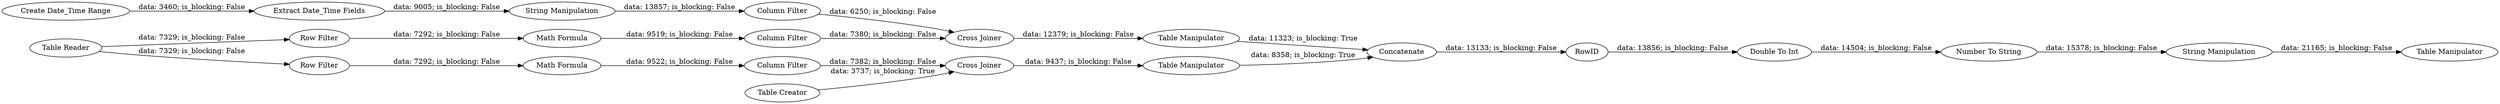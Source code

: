 digraph {
	"-1268006809939901498_21" [label="Number To String"]
	"-1268006809939901498_4" [label="Extract Date_Time Fields"]
	"-1268006809939901498_1" [label="Table Reader"]
	"-1268006809939901498_5" [label="Math Formula"]
	"-1268006809939901498_6" [label="Row Filter"]
	"-1268006809939901498_19" [label=RowID]
	"-1268006809939901498_12" [label="Column Filter"]
	"-1268006809939901498_11" [label="Column Filter"]
	"-1268006809939901498_15" [label="Cross Joiner"]
	"-1268006809939901498_23" [label="Table Manipulator"]
	"-1268006809939901498_17" [label=Concatenate]
	"-1268006809939901498_20" [label="String Manipulation"]
	"-1268006809939901498_8" [label="Math Formula"]
	"-1268006809939901498_10" [label="Cross Joiner"]
	"-1268006809939901498_13" [label="Table Manipulator"]
	"-1268006809939901498_16" [label="Column Filter"]
	"-1268006809939901498_2" [label="Create Date_Time Range"]
	"-1268006809939901498_9" [label="String Manipulation"]
	"-1268006809939901498_7" [label="Row Filter"]
	"-1268006809939901498_14" [label="Table Creator"]
	"-1268006809939901498_18" [label="Table Manipulator"]
	"-1268006809939901498_22" [label="Double To Int"]
	"-1268006809939901498_1" -> "-1268006809939901498_7" [label="data: 7329; is_blocking: False"]
	"-1268006809939901498_19" -> "-1268006809939901498_22" [label="data: 13856; is_blocking: False"]
	"-1268006809939901498_1" -> "-1268006809939901498_6" [label="data: 7329; is_blocking: False"]
	"-1268006809939901498_13" -> "-1268006809939901498_17" [label="data: 11323; is_blocking: True"]
	"-1268006809939901498_7" -> "-1268006809939901498_8" [label="data: 7292; is_blocking: False"]
	"-1268006809939901498_14" -> "-1268006809939901498_15" [label="data: 3737; is_blocking: True"]
	"-1268006809939901498_15" -> "-1268006809939901498_18" [label="data: 9437; is_blocking: False"]
	"-1268006809939901498_6" -> "-1268006809939901498_5" [label="data: 7292; is_blocking: False"]
	"-1268006809939901498_4" -> "-1268006809939901498_9" [label="data: 9005; is_blocking: False"]
	"-1268006809939901498_22" -> "-1268006809939901498_21" [label="data: 14504; is_blocking: False"]
	"-1268006809939901498_5" -> "-1268006809939901498_11" [label="data: 9519; is_blocking: False"]
	"-1268006809939901498_16" -> "-1268006809939901498_15" [label="data: 7382; is_blocking: False"]
	"-1268006809939901498_17" -> "-1268006809939901498_19" [label="data: 13133; is_blocking: False"]
	"-1268006809939901498_12" -> "-1268006809939901498_10" [label="data: 6250; is_blocking: False"]
	"-1268006809939901498_18" -> "-1268006809939901498_17" [label="data: 8358; is_blocking: True"]
	"-1268006809939901498_21" -> "-1268006809939901498_20" [label="data: 15378; is_blocking: False"]
	"-1268006809939901498_8" -> "-1268006809939901498_16" [label="data: 9522; is_blocking: False"]
	"-1268006809939901498_2" -> "-1268006809939901498_4" [label="data: 3460; is_blocking: False"]
	"-1268006809939901498_11" -> "-1268006809939901498_10" [label="data: 7380; is_blocking: False"]
	"-1268006809939901498_9" -> "-1268006809939901498_12" [label="data: 13857; is_blocking: False"]
	"-1268006809939901498_10" -> "-1268006809939901498_13" [label="data: 12379; is_blocking: False"]
	"-1268006809939901498_20" -> "-1268006809939901498_23" [label="data: 21165; is_blocking: False"]
	rankdir=LR
}
